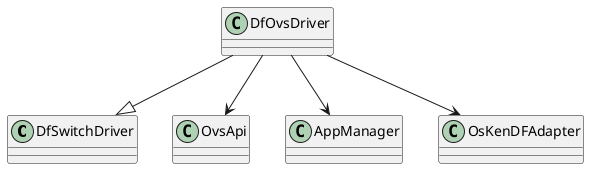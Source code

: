 @startuml ovs classes 
class DfSwitchDriver
class DfOvsDriver
class OvsApi
DfOvsDriver--|>DfSwitchDriver
DfOvsDriver-->OvsApi
DfOvsDriver-->AppManager
DfOvsDriver-->OsKenDFAdapter
@enduml